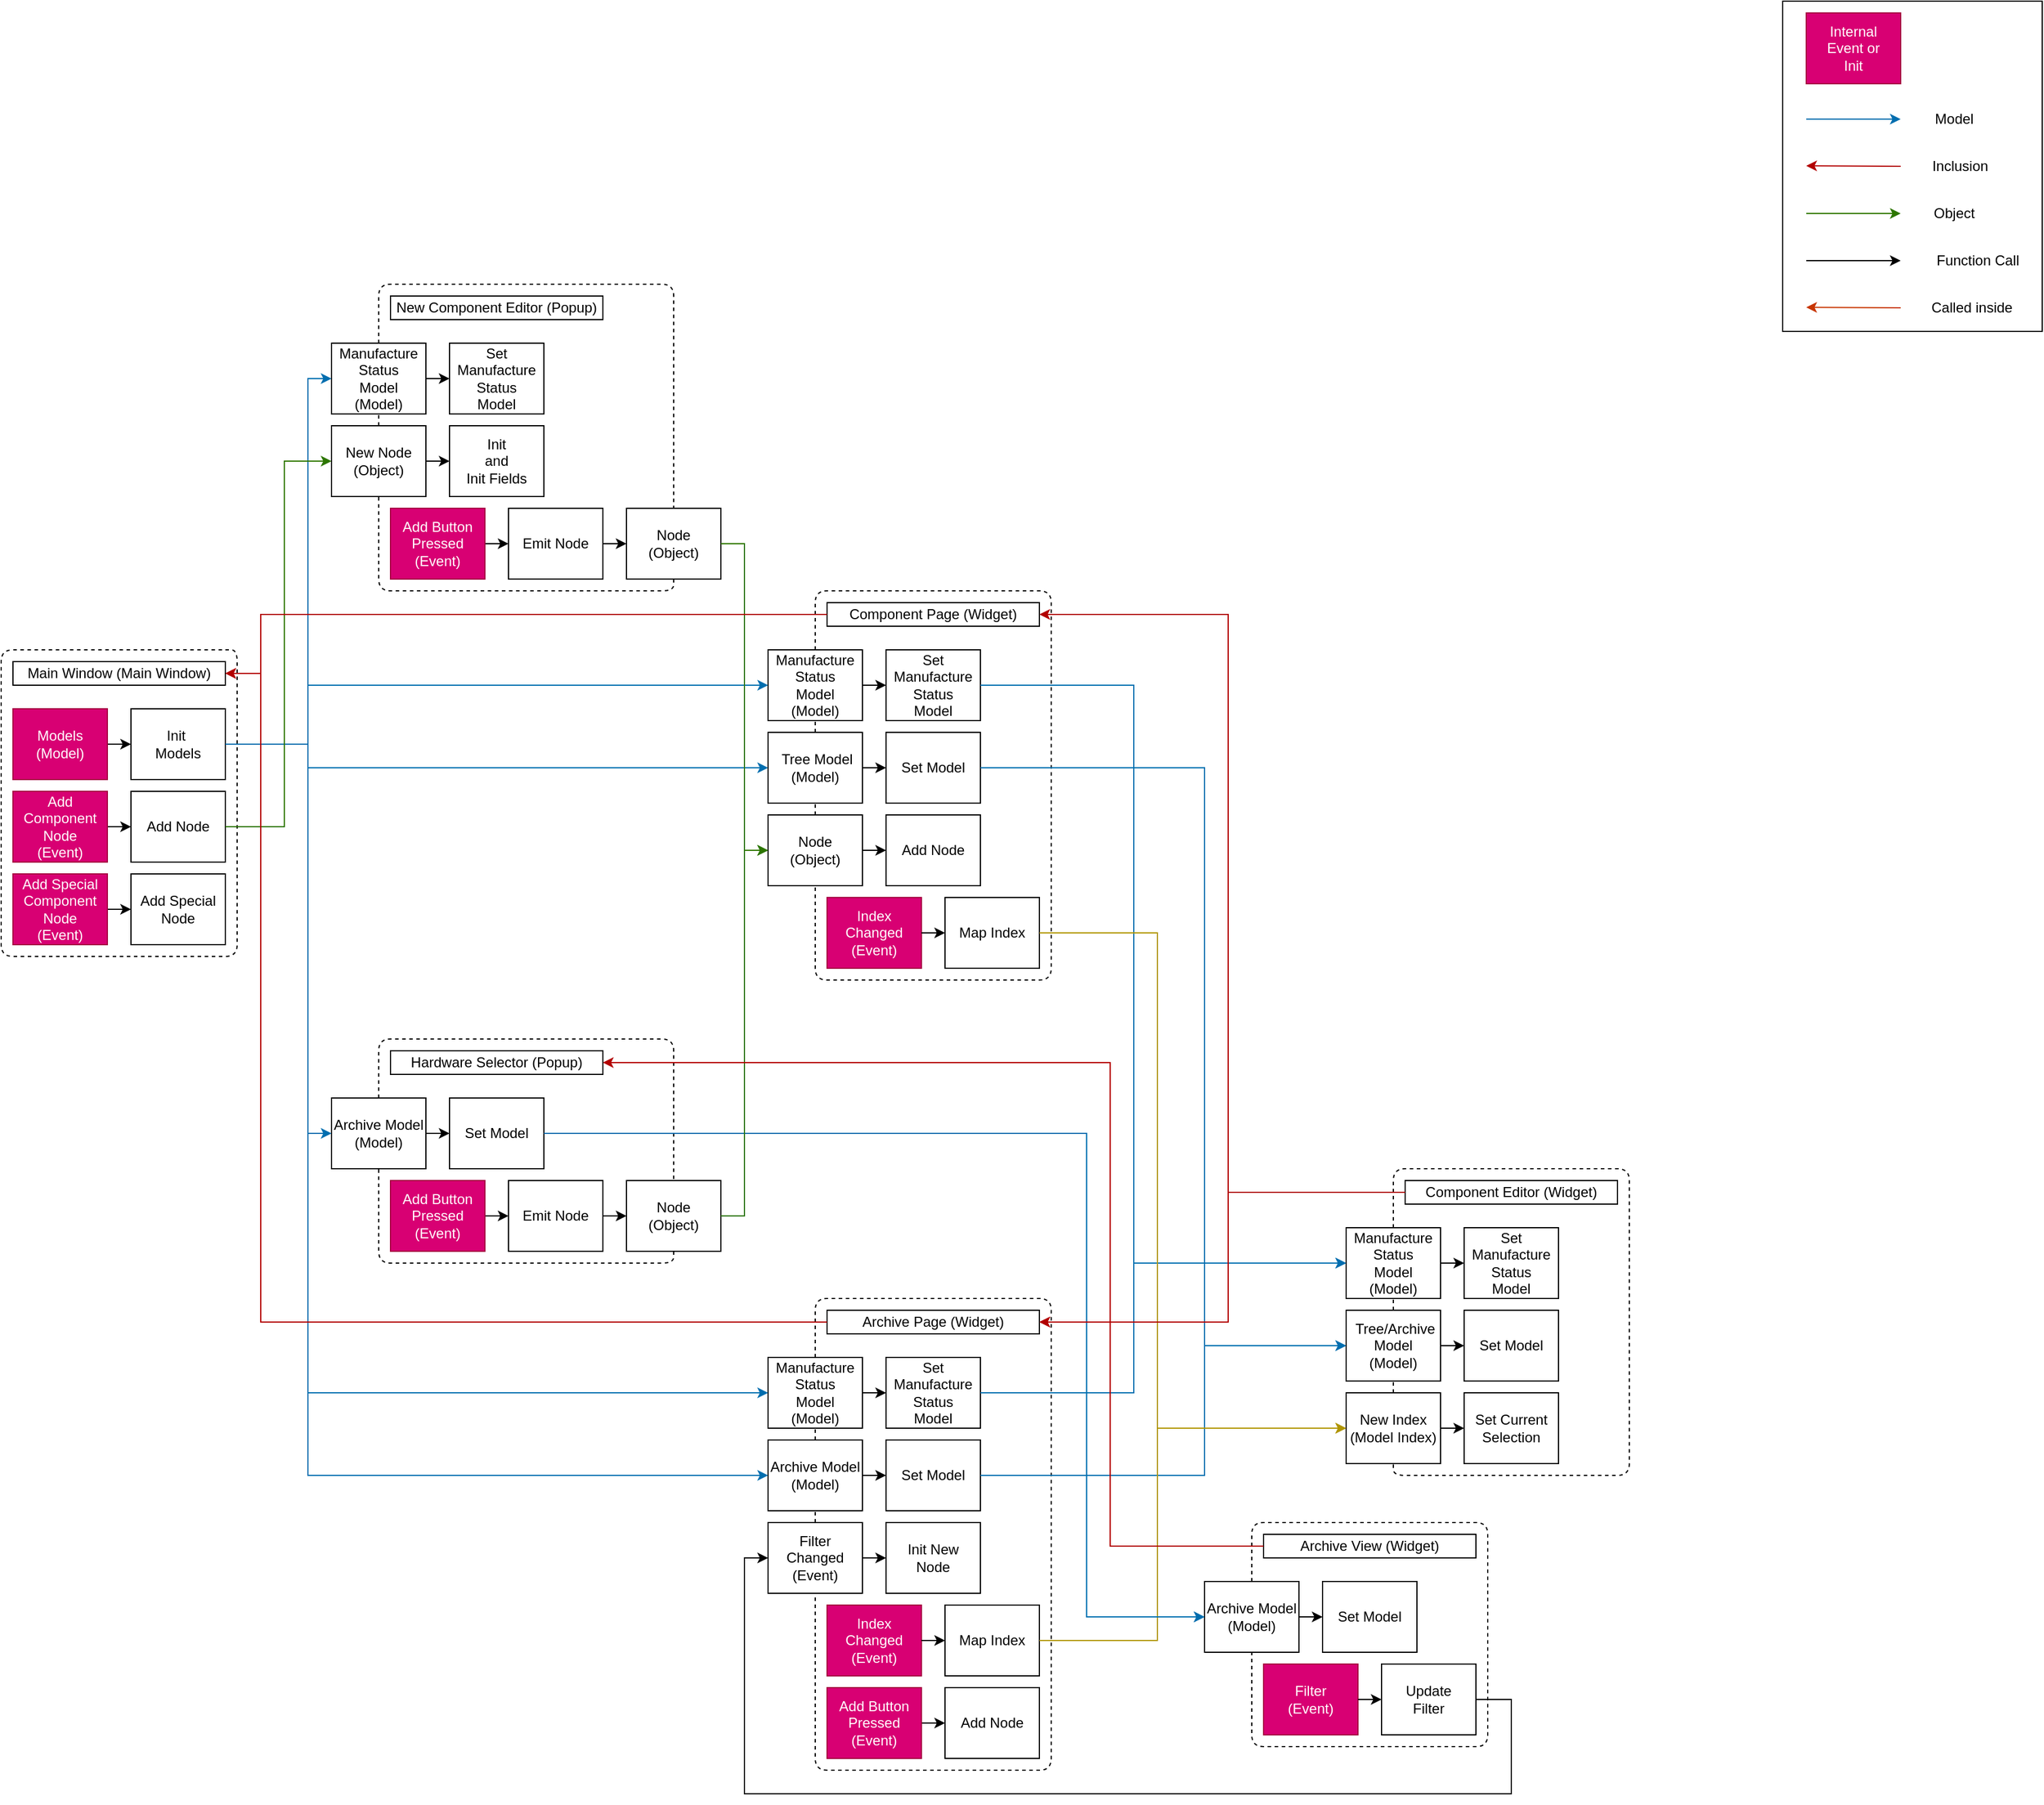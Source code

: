 <mxfile version="13.9.9" type="device"><diagram id="FdZGoRuRCiNTs6sguI62" name="Pagina-1"><mxGraphModel dx="1985" dy="285" grid="1" gridSize="10" guides="1" tooltips="1" connect="1" arrows="1" fold="1" page="0" pageScale="1" pageWidth="827" pageHeight="1169" math="0" shadow="0"><root><mxCell id="0"/><mxCell id="1" parent="0"/><mxCell id="89pA_f5K3NEp5dFXY5C4-269" value="" style="group" parent="1" vertex="1" connectable="0"><mxGeometry x="960" y="430" width="220" height="280" as="geometry"/></mxCell><mxCell id="89pA_f5K3NEp5dFXY5C4-134" value="" style="rounded=0;whiteSpace=wrap;html=1;" parent="89pA_f5K3NEp5dFXY5C4-269" vertex="1"><mxGeometry width="220" height="280" as="geometry"/></mxCell><mxCell id="qXqIT_fqR2WXJxQWlOOM-162" value="Internal&lt;br&gt;Event or&lt;br&gt;Init" style="rounded=0;whiteSpace=wrap;html=1;fillColor=#d80073;strokeColor=#A50040;fontColor=#ffffff;" parent="89pA_f5K3NEp5dFXY5C4-269" vertex="1"><mxGeometry x="20" y="10" width="80" height="60" as="geometry"/></mxCell><mxCell id="qXqIT_fqR2WXJxQWlOOM-163" value="" style="endArrow=classic;html=1;exitX=1;exitY=0.5;exitDx=0;exitDy=0;fillColor=#1ba1e2;strokeColor=#006EAF;" parent="89pA_f5K3NEp5dFXY5C4-269" edge="1"><mxGeometry y="-10" width="50" height="50" as="geometry"><mxPoint x="20.0" y="100" as="sourcePoint"/><mxPoint x="100" y="100" as="targetPoint"/></mxGeometry></mxCell><mxCell id="qXqIT_fqR2WXJxQWlOOM-164" value="Model" style="text;html=1;align=center;verticalAlign=middle;resizable=0;points=[];autosize=1;" parent="89pA_f5K3NEp5dFXY5C4-269" vertex="1"><mxGeometry x="120" y="90" width="50" height="20" as="geometry"/></mxCell><mxCell id="qXqIT_fqR2WXJxQWlOOM-166" value="" style="endArrow=classic;html=1;entryX=1;entryY=0.5;entryDx=0;entryDy=0;fillColor=#e51400;strokeColor=#B20000;" parent="89pA_f5K3NEp5dFXY5C4-269" edge="1"><mxGeometry y="-10" as="geometry"><mxPoint x="100" y="140" as="sourcePoint"/><mxPoint x="20" y="139.58" as="targetPoint"/></mxGeometry></mxCell><mxCell id="qXqIT_fqR2WXJxQWlOOM-168" value="Inclusion" style="text;html=1;align=center;verticalAlign=middle;resizable=0;points=[];autosize=1;" parent="89pA_f5K3NEp5dFXY5C4-269" vertex="1"><mxGeometry x="120" y="130" width="60" height="20" as="geometry"/></mxCell><mxCell id="qXqIT_fqR2WXJxQWlOOM-169" value="" style="endArrow=classic;html=1;exitX=1;exitY=0.5;exitDx=0;exitDy=0;fillColor=#60a917;strokeColor=#2D7600;" parent="89pA_f5K3NEp5dFXY5C4-269" edge="1"><mxGeometry y="-10" width="50" height="50" as="geometry"><mxPoint x="20" y="180" as="sourcePoint"/><mxPoint x="100" y="180" as="targetPoint"/></mxGeometry></mxCell><mxCell id="qXqIT_fqR2WXJxQWlOOM-170" value="Object" style="text;html=1;align=center;verticalAlign=middle;resizable=0;points=[];autosize=1;" parent="89pA_f5K3NEp5dFXY5C4-269" vertex="1"><mxGeometry x="120" y="170" width="50" height="20" as="geometry"/></mxCell><mxCell id="qXqIT_fqR2WXJxQWlOOM-173" value="" style="endArrow=classic;html=1;exitX=1;exitY=0.5;exitDx=0;exitDy=0;" parent="89pA_f5K3NEp5dFXY5C4-269" edge="1"><mxGeometry y="-50" width="50" height="50" as="geometry"><mxPoint x="20.0" y="220" as="sourcePoint"/><mxPoint x="100" y="220" as="targetPoint"/></mxGeometry></mxCell><mxCell id="qXqIT_fqR2WXJxQWlOOM-174" value="Function Call" style="text;html=1;align=center;verticalAlign=middle;resizable=0;points=[];autosize=1;" parent="89pA_f5K3NEp5dFXY5C4-269" vertex="1"><mxGeometry x="120" y="210" width="90" height="20" as="geometry"/></mxCell><mxCell id="qXqIT_fqR2WXJxQWlOOM-198" value="" style="endArrow=classic;html=1;entryX=1;entryY=0.5;entryDx=0;entryDy=0;fillColor=#fa6800;strokeColor=#C73500;" parent="89pA_f5K3NEp5dFXY5C4-269" edge="1"><mxGeometry y="-50" as="geometry"><mxPoint x="100" y="260" as="sourcePoint"/><mxPoint x="20" y="259.58" as="targetPoint"/></mxGeometry></mxCell><mxCell id="qXqIT_fqR2WXJxQWlOOM-200" value="Called inside" style="text;html=1;align=center;verticalAlign=middle;resizable=0;points=[];autosize=1;" parent="89pA_f5K3NEp5dFXY5C4-269" vertex="1"><mxGeometry x="120" y="250" width="80" height="20" as="geometry"/></mxCell><mxCell id="kWVTkH5X-SR_7bXv-_ow-131" value="" style="group" parent="1" vertex="1" connectable="0"><mxGeometry x="100.01" y="930" width="240" height="330" as="geometry"/></mxCell><mxCell id="kWVTkH5X-SR_7bXv-_ow-32" value="&lt;span&gt;Component Page (Widget)&lt;/span&gt;" style="rounded=0;whiteSpace=wrap;html=1;" parent="kWVTkH5X-SR_7bXv-_ow-131" vertex="1"><mxGeometry x="50" y="10" width="180" height="20" as="geometry"/></mxCell><mxCell id="kWVTkH5X-SR_7bXv-_ow-33" value="" style="endArrow=classic;html=1;exitX=1;exitY=0.5;exitDx=0;exitDy=0;" parent="kWVTkH5X-SR_7bXv-_ow-131" source="kWVTkH5X-SR_7bXv-_ow-40" edge="1"><mxGeometry width="50" height="50" relative="1" as="geometry"><mxPoint x="150" y="140" as="sourcePoint"/><mxPoint x="100" y="80" as="targetPoint"/></mxGeometry></mxCell><mxCell id="kWVTkH5X-SR_7bXv-_ow-34" value="Set&lt;br&gt;Manufacture&lt;br&gt;Status&lt;br&gt;Model" style="rounded=0;whiteSpace=wrap;html=1;" parent="kWVTkH5X-SR_7bXv-_ow-131" vertex="1"><mxGeometry x="100" y="50" width="80" height="60" as="geometry"/></mxCell><mxCell id="kWVTkH5X-SR_7bXv-_ow-35" value="" style="endArrow=classic;html=1;exitX=1;exitY=0.5;exitDx=0;exitDy=0;" parent="kWVTkH5X-SR_7bXv-_ow-131" source="kWVTkH5X-SR_7bXv-_ow-42" edge="1"><mxGeometry width="50" height="50" relative="1" as="geometry"><mxPoint x="150" y="210" as="sourcePoint"/><mxPoint x="100" y="150" as="targetPoint"/></mxGeometry></mxCell><mxCell id="kWVTkH5X-SR_7bXv-_ow-36" value="Set Model" style="rounded=0;whiteSpace=wrap;html=1;" parent="kWVTkH5X-SR_7bXv-_ow-131" vertex="1"><mxGeometry x="100" y="120" width="80" height="60" as="geometry"/></mxCell><mxCell id="kWVTkH5X-SR_7bXv-_ow-38" value="Map Index" style="rounded=0;whiteSpace=wrap;html=1;" parent="kWVTkH5X-SR_7bXv-_ow-131" vertex="1"><mxGeometry x="150" y="260" width="80" height="60" as="geometry"/></mxCell><mxCell id="kWVTkH5X-SR_7bXv-_ow-40" value="Manufacture&lt;br&gt;Status&lt;br&gt;Model&lt;br&gt;(Model)" style="rounded=0;whiteSpace=wrap;html=1;" parent="kWVTkH5X-SR_7bXv-_ow-131" vertex="1"><mxGeometry y="50" width="80" height="60" as="geometry"/></mxCell><mxCell id="kWVTkH5X-SR_7bXv-_ow-41" value="" style="endArrow=none;dashed=1;html=1;" parent="kWVTkH5X-SR_7bXv-_ow-131" source="kWVTkH5X-SR_7bXv-_ow-42" target="kWVTkH5X-SR_7bXv-_ow-40" edge="1"><mxGeometry width="50" height="50" relative="1" as="geometry"><mxPoint x="39.71" y="260" as="sourcePoint"/><mxPoint x="39.71" as="targetPoint"/></mxGeometry></mxCell><mxCell id="kWVTkH5X-SR_7bXv-_ow-42" value="&amp;nbsp;Tree Model&lt;br&gt;(Model)" style="rounded=0;whiteSpace=wrap;html=1;" parent="kWVTkH5X-SR_7bXv-_ow-131" vertex="1"><mxGeometry y="120" width="80" height="60" as="geometry"/></mxCell><mxCell id="kWVTkH5X-SR_7bXv-_ow-44" value="Index Changed&lt;br&gt;(Event)" style="rounded=0;whiteSpace=wrap;html=1;fillColor=#d80073;strokeColor=#A50040;fontColor=#ffffff;" parent="kWVTkH5X-SR_7bXv-_ow-131" vertex="1"><mxGeometry x="50" y="260" width="80" height="60" as="geometry"/></mxCell><mxCell id="kWVTkH5X-SR_7bXv-_ow-37" value="" style="endArrow=classic;html=1;exitX=1;exitY=0.5;exitDx=0;exitDy=0;entryX=0;entryY=0.5;entryDx=0;entryDy=0;" parent="kWVTkH5X-SR_7bXv-_ow-131" source="kWVTkH5X-SR_7bXv-_ow-44" target="kWVTkH5X-SR_7bXv-_ow-38" edge="1"><mxGeometry width="50" height="50" relative="1" as="geometry"><mxPoint x="200" y="350" as="sourcePoint"/><mxPoint x="150" y="290" as="targetPoint"/></mxGeometry></mxCell><mxCell id="kWVTkH5X-SR_7bXv-_ow-63" value="Add Node" style="rounded=0;whiteSpace=wrap;html=1;" parent="kWVTkH5X-SR_7bXv-_ow-131" vertex="1"><mxGeometry x="100" y="190" width="80" height="60" as="geometry"/></mxCell><mxCell id="kWVTkH5X-SR_7bXv-_ow-64" value="Node&lt;br&gt;(Object)" style="rounded=0;whiteSpace=wrap;html=1;" parent="kWVTkH5X-SR_7bXv-_ow-131" vertex="1"><mxGeometry y="190" width="80" height="60" as="geometry"/></mxCell><mxCell id="kWVTkH5X-SR_7bXv-_ow-39" value="" style="endArrow=none;dashed=1;html=1;exitX=0.5;exitY=0;exitDx=0;exitDy=0;entryX=0.5;entryY=1;entryDx=0;entryDy=0;" parent="kWVTkH5X-SR_7bXv-_ow-131" source="kWVTkH5X-SR_7bXv-_ow-40" target="kWVTkH5X-SR_7bXv-_ow-64" edge="1"><mxGeometry width="50" height="50" relative="1" as="geometry"><mxPoint x="39.71" y="260" as="sourcePoint"/><mxPoint x="-60" y="270" as="targetPoint"/><Array as="points"><mxPoint x="40"/><mxPoint x="240"/><mxPoint x="240" y="330"/><mxPoint x="40" y="330"/></Array></mxGeometry></mxCell><mxCell id="kWVTkH5X-SR_7bXv-_ow-62" value="" style="endArrow=classic;html=1;exitX=1;exitY=0.5;exitDx=0;exitDy=0;entryX=0;entryY=0.5;entryDx=0;entryDy=0;" parent="kWVTkH5X-SR_7bXv-_ow-131" source="kWVTkH5X-SR_7bXv-_ow-64" target="kWVTkH5X-SR_7bXv-_ow-63" edge="1"><mxGeometry width="50" height="50" relative="1" as="geometry"><mxPoint x="140.01" y="300" as="sourcePoint"/><mxPoint x="90.01" y="240" as="targetPoint"/></mxGeometry></mxCell><mxCell id="kWVTkH5X-SR_7bXv-_ow-140" value="" style="endArrow=none;dashed=1;html=1;entryX=0.5;entryY=1;entryDx=0;entryDy=0;exitX=0.5;exitY=0;exitDx=0;exitDy=0;" parent="kWVTkH5X-SR_7bXv-_ow-131" source="kWVTkH5X-SR_7bXv-_ow-64" target="kWVTkH5X-SR_7bXv-_ow-42" edge="1"><mxGeometry width="50" height="50" relative="1" as="geometry"><mxPoint x="-170" y="420" as="sourcePoint"/><mxPoint x="-110" y="410" as="targetPoint"/></mxGeometry></mxCell><mxCell id="kWVTkH5X-SR_7bXv-_ow-132" value="" style="group" parent="1" vertex="1" connectable="0"><mxGeometry x="100" y="1530" width="240.01" height="400" as="geometry"/></mxCell><mxCell id="kWVTkH5X-SR_7bXv-_ow-95" value="&lt;span&gt;Archive Page (Widget)&lt;/span&gt;" style="rounded=0;whiteSpace=wrap;html=1;" parent="kWVTkH5X-SR_7bXv-_ow-132" vertex="1"><mxGeometry x="50" y="10" width="180" height="20" as="geometry"/></mxCell><mxCell id="kWVTkH5X-SR_7bXv-_ow-96" value="" style="endArrow=classic;html=1;exitX=1;exitY=0.5;exitDx=0;exitDy=0;" parent="kWVTkH5X-SR_7bXv-_ow-132" source="kWVTkH5X-SR_7bXv-_ow-103" edge="1"><mxGeometry width="50" height="50" relative="1" as="geometry"><mxPoint x="150" y="140" as="sourcePoint"/><mxPoint x="100.0" y="80" as="targetPoint"/></mxGeometry></mxCell><mxCell id="kWVTkH5X-SR_7bXv-_ow-97" value="Set&lt;br&gt;Manufacture&lt;br&gt;Status&lt;br&gt;Model" style="rounded=0;whiteSpace=wrap;html=1;" parent="kWVTkH5X-SR_7bXv-_ow-132" vertex="1"><mxGeometry x="100" y="50" width="80" height="60" as="geometry"/></mxCell><mxCell id="kWVTkH5X-SR_7bXv-_ow-98" value="" style="endArrow=classic;html=1;exitX=1;exitY=0.5;exitDx=0;exitDy=0;" parent="kWVTkH5X-SR_7bXv-_ow-132" source="kWVTkH5X-SR_7bXv-_ow-105" edge="1"><mxGeometry width="50" height="50" relative="1" as="geometry"><mxPoint x="150" y="210" as="sourcePoint"/><mxPoint x="100.0" y="150" as="targetPoint"/></mxGeometry></mxCell><mxCell id="kWVTkH5X-SR_7bXv-_ow-99" value="Set Model" style="rounded=0;whiteSpace=wrap;html=1;" parent="kWVTkH5X-SR_7bXv-_ow-132" vertex="1"><mxGeometry x="100" y="120" width="80" height="60" as="geometry"/></mxCell><mxCell id="kWVTkH5X-SR_7bXv-_ow-101" value="Map Index" style="rounded=0;whiteSpace=wrap;html=1;" parent="kWVTkH5X-SR_7bXv-_ow-132" vertex="1"><mxGeometry x="150" y="260" width="80" height="60" as="geometry"/></mxCell><mxCell id="kWVTkH5X-SR_7bXv-_ow-103" value="Manufacture&lt;br&gt;Status&lt;br&gt;Model&lt;br&gt;(Model)" style="rounded=0;whiteSpace=wrap;html=1;" parent="kWVTkH5X-SR_7bXv-_ow-132" vertex="1"><mxGeometry y="50" width="80" height="60" as="geometry"/></mxCell><mxCell id="kWVTkH5X-SR_7bXv-_ow-104" value="" style="endArrow=none;dashed=1;html=1;" parent="kWVTkH5X-SR_7bXv-_ow-132" source="kWVTkH5X-SR_7bXv-_ow-105" target="kWVTkH5X-SR_7bXv-_ow-103" edge="1"><mxGeometry width="50" height="50" relative="1" as="geometry"><mxPoint x="39.71" y="260" as="sourcePoint"/><mxPoint x="39.71" as="targetPoint"/></mxGeometry></mxCell><mxCell id="kWVTkH5X-SR_7bXv-_ow-105" value="Archive Model&lt;br&gt;(Model)" style="rounded=0;whiteSpace=wrap;html=1;" parent="kWVTkH5X-SR_7bXv-_ow-132" vertex="1"><mxGeometry y="120" width="80" height="60" as="geometry"/></mxCell><mxCell id="kWVTkH5X-SR_7bXv-_ow-107" value="Index Changed&lt;br&gt;(Event)" style="rounded=0;whiteSpace=wrap;html=1;fillColor=#d80073;strokeColor=#A50040;fontColor=#ffffff;" parent="kWVTkH5X-SR_7bXv-_ow-132" vertex="1"><mxGeometry x="50" y="260" width="80" height="60" as="geometry"/></mxCell><mxCell id="kWVTkH5X-SR_7bXv-_ow-100" value="" style="endArrow=classic;html=1;exitX=1;exitY=0.5;exitDx=0;exitDy=0;entryX=0;entryY=0.5;entryDx=0;entryDy=0;" parent="kWVTkH5X-SR_7bXv-_ow-132" source="kWVTkH5X-SR_7bXv-_ow-107" target="kWVTkH5X-SR_7bXv-_ow-101" edge="1"><mxGeometry width="50" height="50" relative="1" as="geometry"><mxPoint x="200" y="350" as="sourcePoint"/><mxPoint x="150" y="290" as="targetPoint"/></mxGeometry></mxCell><mxCell id="kWVTkH5X-SR_7bXv-_ow-117" value="" style="endArrow=classic;html=1;exitX=1;exitY=0.5;exitDx=0;exitDy=0;" parent="kWVTkH5X-SR_7bXv-_ow-132" source="kWVTkH5X-SR_7bXv-_ow-122" edge="1"><mxGeometry width="50" height="50" relative="1" as="geometry"><mxPoint x="150" y="280" as="sourcePoint"/><mxPoint x="100.0" y="220" as="targetPoint"/></mxGeometry></mxCell><mxCell id="kWVTkH5X-SR_7bXv-_ow-118" value="Init New&lt;br&gt;Node" style="rounded=0;whiteSpace=wrap;html=1;" parent="kWVTkH5X-SR_7bXv-_ow-132" vertex="1"><mxGeometry x="100" y="190" width="80" height="60" as="geometry"/></mxCell><mxCell id="kWVTkH5X-SR_7bXv-_ow-119" value="" style="endArrow=classic;html=1;exitX=1;exitY=0.5;exitDx=0;exitDy=0;" parent="kWVTkH5X-SR_7bXv-_ow-132" source="kWVTkH5X-SR_7bXv-_ow-124" edge="1"><mxGeometry width="50" height="50" relative="1" as="geometry"><mxPoint x="200" y="420" as="sourcePoint"/><mxPoint x="150.0" y="360" as="targetPoint"/></mxGeometry></mxCell><mxCell id="kWVTkH5X-SR_7bXv-_ow-120" value="Add Node" style="rounded=0;whiteSpace=wrap;html=1;" parent="kWVTkH5X-SR_7bXv-_ow-132" vertex="1"><mxGeometry x="150" y="330" width="80" height="60" as="geometry"/></mxCell><mxCell id="kWVTkH5X-SR_7bXv-_ow-122" value="Filter Changed&lt;br&gt;(Event)" style="rounded=0;whiteSpace=wrap;html=1;" parent="kWVTkH5X-SR_7bXv-_ow-132" vertex="1"><mxGeometry y="190" width="80" height="60" as="geometry"/></mxCell><mxCell id="kWVTkH5X-SR_7bXv-_ow-102" value="" style="endArrow=none;dashed=1;html=1;exitX=0.5;exitY=0;exitDx=0;exitDy=0;entryX=0.5;entryY=1;entryDx=0;entryDy=0;" parent="kWVTkH5X-SR_7bXv-_ow-132" source="kWVTkH5X-SR_7bXv-_ow-103" target="kWVTkH5X-SR_7bXv-_ow-122" edge="1"><mxGeometry width="50" height="50" relative="1" as="geometry"><mxPoint x="39.71" y="260" as="sourcePoint"/><mxPoint x="20.01" y="410" as="targetPoint"/><Array as="points"><mxPoint x="40"/><mxPoint x="240"/><mxPoint x="240.01" y="400"/><mxPoint x="40.01" y="400"/></Array></mxGeometry></mxCell><mxCell id="kWVTkH5X-SR_7bXv-_ow-124" value="Add Button&lt;br&gt;Pressed&lt;br&gt;(Event)" style="rounded=0;whiteSpace=wrap;html=1;fillColor=#d80073;strokeColor=#A50040;fontColor=#ffffff;" parent="kWVTkH5X-SR_7bXv-_ow-132" vertex="1"><mxGeometry x="50" y="330" width="80" height="60" as="geometry"/></mxCell><mxCell id="kWVTkH5X-SR_7bXv-_ow-142" value="" style="endArrow=none;dashed=1;html=1;entryX=0.5;entryY=1;entryDx=0;entryDy=0;exitX=0.5;exitY=0;exitDx=0;exitDy=0;" parent="kWVTkH5X-SR_7bXv-_ow-132" source="kWVTkH5X-SR_7bXv-_ow-122" target="kWVTkH5X-SR_7bXv-_ow-105" edge="1"><mxGeometry width="50" height="50" relative="1" as="geometry"><mxPoint x="-139.99" y="200" as="sourcePoint"/><mxPoint x="-89.99" y="150" as="targetPoint"/></mxGeometry></mxCell><mxCell id="kWVTkH5X-SR_7bXv-_ow-133" value="" style="group" parent="1" vertex="1" connectable="0"><mxGeometry x="-270" y="670" width="330.01" height="260" as="geometry"/></mxCell><mxCell id="kWVTkH5X-SR_7bXv-_ow-1" value="&lt;span&gt;New Component&amp;nbsp;Editor (Popup)&lt;/span&gt;" style="rounded=0;whiteSpace=wrap;html=1;" parent="kWVTkH5X-SR_7bXv-_ow-133" vertex="1"><mxGeometry x="50" y="10" width="180" height="20" as="geometry"/></mxCell><mxCell id="kWVTkH5X-SR_7bXv-_ow-2" value="" style="endArrow=classic;html=1;exitX=1;exitY=0.5;exitDx=0;exitDy=0;" parent="kWVTkH5X-SR_7bXv-_ow-133" source="kWVTkH5X-SR_7bXv-_ow-11" edge="1"><mxGeometry width="50" height="50" relative="1" as="geometry"><mxPoint x="150" y="140" as="sourcePoint"/><mxPoint x="100.0" y="80" as="targetPoint"/></mxGeometry></mxCell><mxCell id="kWVTkH5X-SR_7bXv-_ow-3" value="Set&lt;br&gt;Manufacture&lt;br&gt;Status&lt;br&gt;Model" style="rounded=0;whiteSpace=wrap;html=1;" parent="kWVTkH5X-SR_7bXv-_ow-133" vertex="1"><mxGeometry x="100" y="50" width="80" height="60" as="geometry"/></mxCell><mxCell id="kWVTkH5X-SR_7bXv-_ow-4" value="" style="endArrow=classic;html=1;exitX=1;exitY=0.5;exitDx=0;exitDy=0;" parent="kWVTkH5X-SR_7bXv-_ow-133" source="kWVTkH5X-SR_7bXv-_ow-13" edge="1"><mxGeometry width="50" height="50" relative="1" as="geometry"><mxPoint x="200" y="280" as="sourcePoint"/><mxPoint x="150.0" y="220" as="targetPoint"/></mxGeometry></mxCell><mxCell id="kWVTkH5X-SR_7bXv-_ow-5" value="Emit Node" style="rounded=0;whiteSpace=wrap;html=1;" parent="kWVTkH5X-SR_7bXv-_ow-133" vertex="1"><mxGeometry x="150" y="190" width="80" height="60" as="geometry"/></mxCell><mxCell id="kWVTkH5X-SR_7bXv-_ow-6" value="" style="endArrow=classic;html=1;exitX=1;exitY=0.5;exitDx=0;exitDy=0;" parent="kWVTkH5X-SR_7bXv-_ow-133" edge="1"><mxGeometry width="50" height="50" relative="1" as="geometry"><mxPoint x="230.0" y="220" as="sourcePoint"/><mxPoint x="250.0" y="220" as="targetPoint"/></mxGeometry></mxCell><mxCell id="kWVTkH5X-SR_7bXv-_ow-7" value="" style="endArrow=classic;html=1;exitX=1;exitY=0.5;exitDx=0;exitDy=0;" parent="kWVTkH5X-SR_7bXv-_ow-133" source="kWVTkH5X-SR_7bXv-_ow-15" edge="1"><mxGeometry width="50" height="50" relative="1" as="geometry"><mxPoint x="150" y="210" as="sourcePoint"/><mxPoint x="100.0" y="150" as="targetPoint"/></mxGeometry></mxCell><mxCell id="kWVTkH5X-SR_7bXv-_ow-8" value="Init&lt;br&gt;and&lt;br&gt;Init Fields" style="rounded=0;whiteSpace=wrap;html=1;" parent="kWVTkH5X-SR_7bXv-_ow-133" vertex="1"><mxGeometry x="100" y="120" width="80" height="60" as="geometry"/></mxCell><mxCell id="kWVTkH5X-SR_7bXv-_ow-10" value="Node&lt;br&gt;(Object)" style="rounded=0;whiteSpace=wrap;html=1;" parent="kWVTkH5X-SR_7bXv-_ow-133" vertex="1"><mxGeometry x="250.01" y="190" width="80" height="60" as="geometry"/></mxCell><mxCell id="kWVTkH5X-SR_7bXv-_ow-11" value="Manufacture&lt;br&gt;Status&lt;br&gt;Model&lt;br&gt;(Model)" style="rounded=0;whiteSpace=wrap;html=1;" parent="kWVTkH5X-SR_7bXv-_ow-133" vertex="1"><mxGeometry y="50" width="80" height="60" as="geometry"/></mxCell><mxCell id="kWVTkH5X-SR_7bXv-_ow-9" value="" style="endArrow=none;dashed=1;html=1;entryX=0.5;entryY=0;entryDx=0;entryDy=0;" parent="kWVTkH5X-SR_7bXv-_ow-133" source="kWVTkH5X-SR_7bXv-_ow-11" target="kWVTkH5X-SR_7bXv-_ow-10" edge="1"><mxGeometry width="50" height="50" relative="1" as="geometry"><mxPoint x="39.71" y="260" as="sourcePoint"/><mxPoint x="240.01" y="130" as="targetPoint"/><Array as="points"><mxPoint x="40"/><mxPoint x="290.01"/></Array></mxGeometry></mxCell><mxCell id="kWVTkH5X-SR_7bXv-_ow-13" value="Add Button&lt;br&gt;Pressed&lt;br&gt;(Event)" style="rounded=0;whiteSpace=wrap;html=1;fillColor=#d80073;strokeColor=#A50040;fontColor=#ffffff;" parent="kWVTkH5X-SR_7bXv-_ow-133" vertex="1"><mxGeometry x="50" y="190" width="80" height="60" as="geometry"/></mxCell><mxCell id="kWVTkH5X-SR_7bXv-_ow-15" value="New Node&lt;br&gt;(Object)" style="rounded=0;whiteSpace=wrap;html=1;" parent="kWVTkH5X-SR_7bXv-_ow-133" vertex="1"><mxGeometry y="120" width="80" height="60" as="geometry"/></mxCell><mxCell id="kWVTkH5X-SR_7bXv-_ow-129" value="" style="endArrow=none;dashed=1;html=1;entryX=0.5;entryY=1;entryDx=0;entryDy=0;exitX=0.5;exitY=1;exitDx=0;exitDy=0;" parent="kWVTkH5X-SR_7bXv-_ow-133" source="kWVTkH5X-SR_7bXv-_ow-10" target="kWVTkH5X-SR_7bXv-_ow-15" edge="1"><mxGeometry width="50" height="50" relative="1" as="geometry"><mxPoint x="80.01" y="360" as="sourcePoint"/><mxPoint x="130.01" y="310" as="targetPoint"/><Array as="points"><mxPoint x="290.01" y="260"/><mxPoint x="40.01" y="260"/></Array></mxGeometry></mxCell><mxCell id="kWVTkH5X-SR_7bXv-_ow-160" value="" style="endArrow=none;dashed=1;html=1;entryX=0.5;entryY=1;entryDx=0;entryDy=0;exitX=0.5;exitY=0;exitDx=0;exitDy=0;" parent="kWVTkH5X-SR_7bXv-_ow-133" source="kWVTkH5X-SR_7bXv-_ow-15" target="kWVTkH5X-SR_7bXv-_ow-11" edge="1"><mxGeometry width="50" height="50" relative="1" as="geometry"><mxPoint x="-110" y="140" as="sourcePoint"/><mxPoint x="-60" y="90" as="targetPoint"/></mxGeometry></mxCell><mxCell id="kWVTkH5X-SR_7bXv-_ow-135" value="" style="group" parent="1" vertex="1" connectable="0"><mxGeometry x="470" y="1720" width="240" height="190" as="geometry"/></mxCell><mxCell id="kWVTkH5X-SR_7bXv-_ow-80" value="&lt;span&gt;Archive View (Widget)&lt;/span&gt;" style="rounded=0;whiteSpace=wrap;html=1;" parent="kWVTkH5X-SR_7bXv-_ow-135" vertex="1"><mxGeometry x="50" y="10" width="180" height="20" as="geometry"/></mxCell><mxCell id="kWVTkH5X-SR_7bXv-_ow-81" value="" style="endArrow=classic;html=1;exitX=1;exitY=0.5;exitDx=0;exitDy=0;" parent="kWVTkH5X-SR_7bXv-_ow-135" source="kWVTkH5X-SR_7bXv-_ow-86" edge="1"><mxGeometry width="50" height="50" relative="1" as="geometry"><mxPoint x="150" y="140" as="sourcePoint"/><mxPoint x="100" y="80" as="targetPoint"/></mxGeometry></mxCell><mxCell id="kWVTkH5X-SR_7bXv-_ow-82" value="Set Model" style="rounded=0;whiteSpace=wrap;html=1;" parent="kWVTkH5X-SR_7bXv-_ow-135" vertex="1"><mxGeometry x="100" y="50" width="80" height="60" as="geometry"/></mxCell><mxCell id="kWVTkH5X-SR_7bXv-_ow-84" value="Update&lt;br&gt;Filter" style="rounded=0;whiteSpace=wrap;html=1;" parent="kWVTkH5X-SR_7bXv-_ow-135" vertex="1"><mxGeometry x="150" y="120" width="80" height="60" as="geometry"/></mxCell><mxCell id="kWVTkH5X-SR_7bXv-_ow-85" value="" style="endArrow=none;dashed=1;html=1;exitX=0.5;exitY=0;exitDx=0;exitDy=0;entryX=0.5;entryY=1;entryDx=0;entryDy=0;" parent="kWVTkH5X-SR_7bXv-_ow-135" source="kWVTkH5X-SR_7bXv-_ow-86" target="kWVTkH5X-SR_7bXv-_ow-86" edge="1"><mxGeometry width="50" height="50" relative="1" as="geometry"><mxPoint x="39.71" y="260" as="sourcePoint"/><mxPoint x="20" y="280" as="targetPoint"/><Array as="points"><mxPoint x="40"/><mxPoint x="240"/><mxPoint x="240" y="190"/><mxPoint x="40" y="190"/></Array></mxGeometry></mxCell><mxCell id="kWVTkH5X-SR_7bXv-_ow-86" value="Archive Model&lt;br&gt;(Model)" style="rounded=0;whiteSpace=wrap;html=1;" parent="kWVTkH5X-SR_7bXv-_ow-135" vertex="1"><mxGeometry y="50" width="80" height="60" as="geometry"/></mxCell><mxCell id="kWVTkH5X-SR_7bXv-_ow-88" value="Filter&lt;br&gt;(Event)" style="rounded=0;whiteSpace=wrap;html=1;fillColor=#d80073;strokeColor=#A50040;fontColor=#ffffff;" parent="kWVTkH5X-SR_7bXv-_ow-135" vertex="1"><mxGeometry x="50" y="120" width="80" height="60" as="geometry"/></mxCell><mxCell id="kWVTkH5X-SR_7bXv-_ow-83" value="" style="endArrow=classic;html=1;exitX=1;exitY=0.5;exitDx=0;exitDy=0;entryX=0;entryY=0.5;entryDx=0;entryDy=0;" parent="kWVTkH5X-SR_7bXv-_ow-135" source="kWVTkH5X-SR_7bXv-_ow-88" target="kWVTkH5X-SR_7bXv-_ow-84" edge="1"><mxGeometry width="50" height="50" relative="1" as="geometry"><mxPoint x="200" y="210" as="sourcePoint"/><mxPoint x="150.0" y="150" as="targetPoint"/></mxGeometry></mxCell><mxCell id="kWVTkH5X-SR_7bXv-_ow-136" value="" style="group" parent="1" vertex="1" connectable="0"><mxGeometry x="590" y="1420" width="240.01" height="260" as="geometry"/></mxCell><mxCell id="kWVTkH5X-SR_7bXv-_ow-17" value="&lt;span&gt;Component&amp;nbsp;Editor (Widget)&lt;/span&gt;" style="rounded=0;whiteSpace=wrap;html=1;" parent="kWVTkH5X-SR_7bXv-_ow-136" vertex="1"><mxGeometry x="50" y="10" width="180" height="20" as="geometry"/></mxCell><mxCell id="kWVTkH5X-SR_7bXv-_ow-18" value="" style="endArrow=classic;html=1;exitX=1;exitY=0.5;exitDx=0;exitDy=0;" parent="kWVTkH5X-SR_7bXv-_ow-136" source="kWVTkH5X-SR_7bXv-_ow-25" edge="1"><mxGeometry width="50" height="50" relative="1" as="geometry"><mxPoint x="150" y="140" as="sourcePoint"/><mxPoint x="100" y="80" as="targetPoint"/></mxGeometry></mxCell><mxCell id="kWVTkH5X-SR_7bXv-_ow-19" value="Set&lt;br&gt;Manufacture&lt;br&gt;Status&lt;br&gt;Model" style="rounded=0;whiteSpace=wrap;html=1;" parent="kWVTkH5X-SR_7bXv-_ow-136" vertex="1"><mxGeometry x="100" y="50" width="80" height="60" as="geometry"/></mxCell><mxCell id="kWVTkH5X-SR_7bXv-_ow-20" value="" style="endArrow=classic;html=1;exitX=1;exitY=0.5;exitDx=0;exitDy=0;" parent="kWVTkH5X-SR_7bXv-_ow-136" source="kWVTkH5X-SR_7bXv-_ow-27" edge="1"><mxGeometry width="50" height="50" relative="1" as="geometry"><mxPoint x="150" y="210" as="sourcePoint"/><mxPoint x="100" y="150" as="targetPoint"/></mxGeometry></mxCell><mxCell id="kWVTkH5X-SR_7bXv-_ow-21" value="Set Model" style="rounded=0;whiteSpace=wrap;html=1;" parent="kWVTkH5X-SR_7bXv-_ow-136" vertex="1"><mxGeometry x="100" y="120" width="80" height="60" as="geometry"/></mxCell><mxCell id="kWVTkH5X-SR_7bXv-_ow-22" value="" style="endArrow=classic;html=1;exitX=1;exitY=0.5;exitDx=0;exitDy=0;" parent="kWVTkH5X-SR_7bXv-_ow-136" source="kWVTkH5X-SR_7bXv-_ow-29" edge="1"><mxGeometry width="50" height="50" relative="1" as="geometry"><mxPoint x="150" y="280" as="sourcePoint"/><mxPoint x="100" y="220" as="targetPoint"/></mxGeometry></mxCell><mxCell id="kWVTkH5X-SR_7bXv-_ow-23" value="Set Current&lt;br&gt;Selection" style="rounded=0;whiteSpace=wrap;html=1;" parent="kWVTkH5X-SR_7bXv-_ow-136" vertex="1"><mxGeometry x="100" y="190" width="80" height="60" as="geometry"/></mxCell><mxCell id="kWVTkH5X-SR_7bXv-_ow-25" value="Manufacture&lt;br&gt;Status&lt;br&gt;Model&lt;br&gt;(Model)" style="rounded=0;whiteSpace=wrap;html=1;" parent="kWVTkH5X-SR_7bXv-_ow-136" vertex="1"><mxGeometry y="50" width="80" height="60" as="geometry"/></mxCell><mxCell id="kWVTkH5X-SR_7bXv-_ow-26" value="" style="endArrow=none;dashed=1;html=1;" parent="kWVTkH5X-SR_7bXv-_ow-136" source="kWVTkH5X-SR_7bXv-_ow-27" target="kWVTkH5X-SR_7bXv-_ow-25" edge="1"><mxGeometry width="50" height="50" relative="1" as="geometry"><mxPoint x="39.71" y="260" as="sourcePoint"/><mxPoint x="39.71" as="targetPoint"/></mxGeometry></mxCell><mxCell id="kWVTkH5X-SR_7bXv-_ow-27" value="&amp;nbsp;Tree/Archive&lt;br&gt;Model&lt;br&gt;(Model)" style="rounded=0;whiteSpace=wrap;html=1;" parent="kWVTkH5X-SR_7bXv-_ow-136" vertex="1"><mxGeometry y="120" width="80" height="60" as="geometry"/></mxCell><mxCell id="kWVTkH5X-SR_7bXv-_ow-28" value="" style="endArrow=none;dashed=1;html=1;" parent="kWVTkH5X-SR_7bXv-_ow-136" source="kWVTkH5X-SR_7bXv-_ow-29" target="kWVTkH5X-SR_7bXv-_ow-27" edge="1"><mxGeometry width="50" height="50" relative="1" as="geometry"><mxPoint x="39.71" y="260" as="sourcePoint"/><mxPoint x="39.952" y="110" as="targetPoint"/></mxGeometry></mxCell><mxCell id="kWVTkH5X-SR_7bXv-_ow-29" value="New Index&lt;br&gt;(Model Index)" style="rounded=0;whiteSpace=wrap;html=1;" parent="kWVTkH5X-SR_7bXv-_ow-136" vertex="1"><mxGeometry y="190" width="80" height="60" as="geometry"/></mxCell><mxCell id="kWVTkH5X-SR_7bXv-_ow-24" value="" style="endArrow=none;dashed=1;html=1;entryX=0.5;entryY=1;entryDx=0;entryDy=0;exitX=0.5;exitY=0;exitDx=0;exitDy=0;" parent="kWVTkH5X-SR_7bXv-_ow-136" source="kWVTkH5X-SR_7bXv-_ow-25" target="kWVTkH5X-SR_7bXv-_ow-29" edge="1"><mxGeometry width="50" height="50" relative="1" as="geometry"><mxPoint x="39.71" y="260" as="sourcePoint"/><mxPoint x="40.01" y="270" as="targetPoint"/><Array as="points"><mxPoint x="40"/><mxPoint x="240"/><mxPoint x="240.01" y="260"/><mxPoint x="40.01" y="260"/></Array></mxGeometry></mxCell><mxCell id="kWVTkH5X-SR_7bXv-_ow-138" value="" style="group" parent="1" vertex="1" connectable="0"><mxGeometry x="-270" y="1310" width="330.01" height="190" as="geometry"/></mxCell><mxCell id="kWVTkH5X-SR_7bXv-_ow-66" value="&lt;span&gt;Hardware Selector (Popup)&lt;/span&gt;" style="rounded=0;whiteSpace=wrap;html=1;container=0;" parent="kWVTkH5X-SR_7bXv-_ow-138" vertex="1"><mxGeometry x="50" y="10" width="180" height="20" as="geometry"/></mxCell><mxCell id="kWVTkH5X-SR_7bXv-_ow-67" value="" style="endArrow=classic;html=1;exitX=1;exitY=0.5;exitDx=0;exitDy=0;" parent="kWVTkH5X-SR_7bXv-_ow-138" source="kWVTkH5X-SR_7bXv-_ow-74" edge="1"><mxGeometry y="-70" width="50" height="50" as="geometry"><mxPoint x="150" y="140" as="sourcePoint"/><mxPoint x="100.0" y="80" as="targetPoint"/></mxGeometry></mxCell><mxCell id="kWVTkH5X-SR_7bXv-_ow-68" value="Set Model" style="rounded=0;whiteSpace=wrap;html=1;container=0;" parent="kWVTkH5X-SR_7bXv-_ow-138" vertex="1"><mxGeometry x="100" y="50" width="80" height="60" as="geometry"/></mxCell><mxCell id="kWVTkH5X-SR_7bXv-_ow-69" value="" style="endArrow=classic;html=1;exitX=1;exitY=0.5;exitDx=0;exitDy=0;" parent="kWVTkH5X-SR_7bXv-_ow-138" source="kWVTkH5X-SR_7bXv-_ow-76" edge="1"><mxGeometry y="70" width="50" height="50" as="geometry"><mxPoint x="200" y="210" as="sourcePoint"/><mxPoint x="150.0" y="150" as="targetPoint"/></mxGeometry></mxCell><mxCell id="kWVTkH5X-SR_7bXv-_ow-70" value="Emit Node" style="rounded=0;whiteSpace=wrap;html=1;container=0;" parent="kWVTkH5X-SR_7bXv-_ow-138" vertex="1"><mxGeometry x="150" y="120" width="80" height="60" as="geometry"/></mxCell><mxCell id="kWVTkH5X-SR_7bXv-_ow-71" value="" style="endArrow=classic;html=1;exitX=1;exitY=0.5;exitDx=0;exitDy=0;entryX=0;entryY=0.5;entryDx=0;entryDy=0;" parent="kWVTkH5X-SR_7bXv-_ow-138" source="kWVTkH5X-SR_7bXv-_ow-70" target="kWVTkH5X-SR_7bXv-_ow-73" edge="1"><mxGeometry y="70" width="50" height="50" as="geometry"><mxPoint x="230.0" y="150" as="sourcePoint"/><mxPoint x="250.0" y="150" as="targetPoint"/></mxGeometry></mxCell><mxCell id="kWVTkH5X-SR_7bXv-_ow-73" value="Node&lt;br&gt;(Object)" style="rounded=0;whiteSpace=wrap;html=1;container=0;" parent="kWVTkH5X-SR_7bXv-_ow-138" vertex="1"><mxGeometry x="250.01" y="120" width="80" height="60" as="geometry"/></mxCell><mxCell id="kWVTkH5X-SR_7bXv-_ow-74" value="Archive Model&lt;br&gt;(Model)" style="rounded=0;whiteSpace=wrap;html=1;container=0;" parent="kWVTkH5X-SR_7bXv-_ow-138" vertex="1"><mxGeometry y="50" width="80" height="60" as="geometry"/></mxCell><mxCell id="kWVTkH5X-SR_7bXv-_ow-76" value="Add Button&lt;br&gt;Pressed&lt;br&gt;(Event)" style="rounded=0;whiteSpace=wrap;html=1;fillColor=#d80073;strokeColor=#A50040;fontColor=#ffffff;container=0;" parent="kWVTkH5X-SR_7bXv-_ow-138" vertex="1"><mxGeometry x="50" y="120" width="80" height="60" as="geometry"/></mxCell><mxCell id="kWVTkH5X-SR_7bXv-_ow-72" value="" style="endArrow=none;dashed=1;html=1;exitX=0.5;exitY=0;exitDx=0;exitDy=0;entryX=0.5;entryY=0;entryDx=0;entryDy=0;" parent="kWVTkH5X-SR_7bXv-_ow-138" source="kWVTkH5X-SR_7bXv-_ow-74" target="kWVTkH5X-SR_7bXv-_ow-73" edge="1"><mxGeometry width="50" height="50" as="geometry"><mxPoint x="40.01" y="40" as="sourcePoint"/><mxPoint x="290" y="50" as="targetPoint"/><Array as="points"><mxPoint x="40"/><mxPoint x="290"/></Array></mxGeometry></mxCell><mxCell id="kWVTkH5X-SR_7bXv-_ow-77" value="" style="endArrow=none;dashed=1;html=1;exitX=0.5;exitY=1;exitDx=0;exitDy=0;entryX=0.5;entryY=1;entryDx=0;entryDy=0;" parent="kWVTkH5X-SR_7bXv-_ow-138" source="kWVTkH5X-SR_7bXv-_ow-73" target="kWVTkH5X-SR_7bXv-_ow-74" edge="1"><mxGeometry width="50" height="50" as="geometry"><mxPoint x="260" y="210" as="sourcePoint"/><mxPoint x="40.01" y="180" as="targetPoint"/><Array as="points"><mxPoint x="290" y="190"/><mxPoint x="40.01" y="190"/></Array></mxGeometry></mxCell><mxCell id="kWVTkH5X-SR_7bXv-_ow-161" value="" style="group" parent="1" vertex="1" connectable="0"><mxGeometry x="-550" y="980" width="200" height="260" as="geometry"/></mxCell><mxCell id="kWVTkH5X-SR_7bXv-_ow-47" value="&lt;span&gt;Main Window (Main Window)&lt;/span&gt;" style="rounded=0;whiteSpace=wrap;html=1;container=0;" parent="kWVTkH5X-SR_7bXv-_ow-161" vertex="1"><mxGeometry x="10" y="10" width="180" height="20" as="geometry"/></mxCell><mxCell id="kWVTkH5X-SR_7bXv-_ow-48" value="" style="endArrow=classic;html=1;exitX=1;exitY=0.5;exitDx=0;exitDy=0;" parent="kWVTkH5X-SR_7bXv-_ow-161" source="kWVTkH5X-SR_7bXv-_ow-54" edge="1"><mxGeometry y="70" width="50" height="50" as="geometry"><mxPoint x="160" y="210" as="sourcePoint"/><mxPoint x="110" y="150" as="targetPoint"/></mxGeometry></mxCell><mxCell id="kWVTkH5X-SR_7bXv-_ow-49" value="Add Node" style="rounded=0;whiteSpace=wrap;html=1;container=0;" parent="kWVTkH5X-SR_7bXv-_ow-161" vertex="1"><mxGeometry x="110" y="120" width="80" height="60" as="geometry"/></mxCell><mxCell id="kWVTkH5X-SR_7bXv-_ow-50" value="" style="endArrow=classic;html=1;exitX=1;exitY=0.5;exitDx=0;exitDy=0;" parent="kWVTkH5X-SR_7bXv-_ow-161" source="kWVTkH5X-SR_7bXv-_ow-56" edge="1"><mxGeometry y="70" width="50" height="50" as="geometry"><mxPoint x="160" y="280" as="sourcePoint"/><mxPoint x="110" y="220" as="targetPoint"/></mxGeometry></mxCell><mxCell id="kWVTkH5X-SR_7bXv-_ow-51" value="Add Special&lt;br&gt;Node" style="rounded=0;whiteSpace=wrap;html=1;container=0;" parent="kWVTkH5X-SR_7bXv-_ow-161" vertex="1"><mxGeometry x="110" y="190" width="80" height="60" as="geometry"/></mxCell><mxCell id="kWVTkH5X-SR_7bXv-_ow-52" value="" style="endArrow=classic;html=1;exitX=1;exitY=0.5;exitDx=0;exitDy=0;" parent="kWVTkH5X-SR_7bXv-_ow-161" source="kWVTkH5X-SR_7bXv-_ow-58" edge="1"><mxGeometry y="-140" width="50" height="50" as="geometry"><mxPoint x="160" y="140" as="sourcePoint"/><mxPoint x="110" y="80" as="targetPoint"/></mxGeometry></mxCell><mxCell id="kWVTkH5X-SR_7bXv-_ow-53" value="Init&amp;nbsp;&lt;br&gt;Models" style="rounded=0;whiteSpace=wrap;html=1;container=0;" parent="kWVTkH5X-SR_7bXv-_ow-161" vertex="1"><mxGeometry x="110" y="50" width="80" height="60" as="geometry"/></mxCell><mxCell id="kWVTkH5X-SR_7bXv-_ow-54" value="Add&lt;br&gt;Component&lt;br&gt;Node&lt;br&gt;(Event)" style="rounded=0;whiteSpace=wrap;html=1;fillColor=#d80073;strokeColor=#A50040;fontColor=#ffffff;container=0;" parent="kWVTkH5X-SR_7bXv-_ow-161" vertex="1"><mxGeometry x="10" y="120" width="80" height="60" as="geometry"/></mxCell><mxCell id="kWVTkH5X-SR_7bXv-_ow-56" value="Add Special&lt;br&gt;Component&lt;br&gt;Node&lt;br&gt;(Event)" style="rounded=0;whiteSpace=wrap;html=1;fillColor=#d80073;strokeColor=#A50040;fontColor=#ffffff;container=0;" parent="kWVTkH5X-SR_7bXv-_ow-161" vertex="1"><mxGeometry x="10" y="190" width="80" height="60" as="geometry"/></mxCell><mxCell id="kWVTkH5X-SR_7bXv-_ow-58" value="Models&lt;br&gt;(Model)" style="rounded=0;whiteSpace=wrap;html=1;fillColor=#d80073;strokeColor=#A50040;fontColor=#ffffff;container=0;" parent="kWVTkH5X-SR_7bXv-_ow-161" vertex="1"><mxGeometry x="10" y="50" width="80" height="60" as="geometry"/></mxCell><mxCell id="kWVTkH5X-SR_7bXv-_ow-130" value="" style="endArrow=none;dashed=1;html=1;" parent="kWVTkH5X-SR_7bXv-_ow-161" edge="1"><mxGeometry width="50" height="50" as="geometry"><mxPoint x="190" as="sourcePoint"/><mxPoint x="190" as="targetPoint"/><Array as="points"><mxPoint x="200"/><mxPoint x="200" y="260"/><mxPoint y="260"/><mxPoint/></Array></mxGeometry></mxCell><mxCell id="kWVTkH5X-SR_7bXv-_ow-162" style="edgeStyle=orthogonalEdgeStyle;rounded=0;orthogonalLoop=1;jettySize=auto;html=1;exitX=1;exitY=0.5;exitDx=0;exitDy=0;entryX=0;entryY=0.5;entryDx=0;entryDy=0;fillColor=#1ba1e2;strokeColor=#006EAF;" parent="1" source="kWVTkH5X-SR_7bXv-_ow-53" target="kWVTkH5X-SR_7bXv-_ow-11" edge="1"><mxGeometry relative="1" as="geometry"><Array as="points"><mxPoint x="-290" y="1060"/><mxPoint x="-290" y="750"/></Array></mxGeometry></mxCell><mxCell id="kWVTkH5X-SR_7bXv-_ow-163" style="edgeStyle=orthogonalEdgeStyle;rounded=0;orthogonalLoop=1;jettySize=auto;html=1;exitX=1;exitY=0.5;exitDx=0;exitDy=0;entryX=0;entryY=0.5;entryDx=0;entryDy=0;fillColor=#1ba1e2;strokeColor=#006EAF;" parent="1" source="kWVTkH5X-SR_7bXv-_ow-53" target="kWVTkH5X-SR_7bXv-_ow-40" edge="1"><mxGeometry relative="1" as="geometry"><Array as="points"><mxPoint x="-290" y="1060"/><mxPoint x="-290" y="1010"/></Array></mxGeometry></mxCell><mxCell id="kWVTkH5X-SR_7bXv-_ow-164" style="edgeStyle=orthogonalEdgeStyle;rounded=0;orthogonalLoop=1;jettySize=auto;html=1;exitX=1;exitY=0.5;exitDx=0;exitDy=0;entryX=0;entryY=0.5;entryDx=0;entryDy=0;fillColor=#1ba1e2;strokeColor=#006EAF;" parent="1" source="kWVTkH5X-SR_7bXv-_ow-53" target="kWVTkH5X-SR_7bXv-_ow-42" edge="1"><mxGeometry relative="1" as="geometry"><Array as="points"><mxPoint x="-290" y="1060"/><mxPoint x="-290" y="1080"/></Array></mxGeometry></mxCell><mxCell id="kWVTkH5X-SR_7bXv-_ow-165" style="edgeStyle=orthogonalEdgeStyle;rounded=0;orthogonalLoop=1;jettySize=auto;html=1;exitX=1;exitY=0.5;exitDx=0;exitDy=0;entryX=0;entryY=0.5;entryDx=0;entryDy=0;fillColor=#60a917;strokeColor=#2D7600;" parent="1" source="kWVTkH5X-SR_7bXv-_ow-10" target="kWVTkH5X-SR_7bXv-_ow-64" edge="1"><mxGeometry relative="1" as="geometry"/></mxCell><mxCell id="kWVTkH5X-SR_7bXv-_ow-166" style="edgeStyle=orthogonalEdgeStyle;rounded=0;orthogonalLoop=1;jettySize=auto;html=1;exitX=1;exitY=0.5;exitDx=0;exitDy=0;entryX=0;entryY=0.5;entryDx=0;entryDy=0;fillColor=#1ba1e2;strokeColor=#006EAF;" parent="1" source="kWVTkH5X-SR_7bXv-_ow-53" target="kWVTkH5X-SR_7bXv-_ow-103" edge="1"><mxGeometry relative="1" as="geometry"><Array as="points"><mxPoint x="-290" y="1060"/><mxPoint x="-290" y="1610"/></Array></mxGeometry></mxCell><mxCell id="kWVTkH5X-SR_7bXv-_ow-167" style="edgeStyle=orthogonalEdgeStyle;rounded=0;orthogonalLoop=1;jettySize=auto;html=1;exitX=1;exitY=0.5;exitDx=0;exitDy=0;entryX=0;entryY=0.5;entryDx=0;entryDy=0;fillColor=#1ba1e2;strokeColor=#006EAF;" parent="1" source="kWVTkH5X-SR_7bXv-_ow-53" target="kWVTkH5X-SR_7bXv-_ow-105" edge="1"><mxGeometry relative="1" as="geometry"><Array as="points"><mxPoint x="-290" y="1060"/><mxPoint x="-290" y="1680"/></Array></mxGeometry></mxCell><mxCell id="kWVTkH5X-SR_7bXv-_ow-168" style="edgeStyle=orthogonalEdgeStyle;rounded=0;orthogonalLoop=1;jettySize=auto;html=1;exitX=1;exitY=0.5;exitDx=0;exitDy=0;entryX=0;entryY=0.5;entryDx=0;entryDy=0;fillColor=#1ba1e2;strokeColor=#006EAF;" parent="1" source="kWVTkH5X-SR_7bXv-_ow-53" target="kWVTkH5X-SR_7bXv-_ow-74" edge="1"><mxGeometry relative="1" as="geometry"><Array as="points"><mxPoint x="-290" y="1060"/><mxPoint x="-290" y="1390"/></Array></mxGeometry></mxCell><mxCell id="kWVTkH5X-SR_7bXv-_ow-169" style="edgeStyle=orthogonalEdgeStyle;rounded=0;orthogonalLoop=1;jettySize=auto;html=1;exitX=1;exitY=0.5;exitDx=0;exitDy=0;entryX=0;entryY=0.5;entryDx=0;entryDy=0;fillColor=#1ba1e2;strokeColor=#006EAF;" parent="1" source="kWVTkH5X-SR_7bXv-_ow-68" target="kWVTkH5X-SR_7bXv-_ow-86" edge="1"><mxGeometry relative="1" as="geometry"><Array as="points"><mxPoint x="370" y="1390"/><mxPoint x="370" y="1800"/></Array></mxGeometry></mxCell><mxCell id="kWVTkH5X-SR_7bXv-_ow-170" style="edgeStyle=orthogonalEdgeStyle;rounded=0;orthogonalLoop=1;jettySize=auto;html=1;exitX=1;exitY=0.5;exitDx=0;exitDy=0;entryX=0;entryY=0.5;entryDx=0;entryDy=0;fillColor=#1ba1e2;strokeColor=#006EAF;" parent="1" source="kWVTkH5X-SR_7bXv-_ow-97" target="kWVTkH5X-SR_7bXv-_ow-25" edge="1"><mxGeometry relative="1" as="geometry"><Array as="points"><mxPoint x="410" y="1610"/><mxPoint x="410" y="1500"/></Array></mxGeometry></mxCell><mxCell id="kWVTkH5X-SR_7bXv-_ow-171" style="edgeStyle=orthogonalEdgeStyle;rounded=0;orthogonalLoop=1;jettySize=auto;html=1;exitX=1;exitY=0.5;exitDx=0;exitDy=0;entryX=0;entryY=0.5;entryDx=0;entryDy=0;fillColor=#1ba1e2;strokeColor=#006EAF;" parent="1" source="kWVTkH5X-SR_7bXv-_ow-99" target="kWVTkH5X-SR_7bXv-_ow-27" edge="1"><mxGeometry relative="1" as="geometry"><Array as="points"><mxPoint x="470" y="1680"/><mxPoint x="470" y="1570"/></Array></mxGeometry></mxCell><mxCell id="kWVTkH5X-SR_7bXv-_ow-172" style="edgeStyle=orthogonalEdgeStyle;rounded=0;orthogonalLoop=1;jettySize=auto;html=1;exitX=1;exitY=0.5;exitDx=0;exitDy=0;entryX=0;entryY=0.5;entryDx=0;entryDy=0;" parent="1" source="kWVTkH5X-SR_7bXv-_ow-84" target="kWVTkH5X-SR_7bXv-_ow-122" edge="1"><mxGeometry relative="1" as="geometry"><mxPoint x="60" y="1730" as="targetPoint"/><Array as="points"><mxPoint x="730" y="1870"/><mxPoint x="730" y="1950"/><mxPoint x="80" y="1950"/><mxPoint x="80" y="1750"/></Array></mxGeometry></mxCell><mxCell id="kWVTkH5X-SR_7bXv-_ow-173" style="edgeStyle=orthogonalEdgeStyle;rounded=0;orthogonalLoop=1;jettySize=auto;html=1;exitX=1;exitY=0.5;exitDx=0;exitDy=0;entryX=0;entryY=0.5;entryDx=0;entryDy=0;fillColor=#60a917;strokeColor=#2D7600;" parent="1" source="kWVTkH5X-SR_7bXv-_ow-49" target="kWVTkH5X-SR_7bXv-_ow-15" edge="1"><mxGeometry relative="1" as="geometry"><Array as="points"><mxPoint x="-310" y="1130"/><mxPoint x="-310" y="820"/></Array></mxGeometry></mxCell><mxCell id="kWVTkH5X-SR_7bXv-_ow-174" style="edgeStyle=orthogonalEdgeStyle;rounded=0;orthogonalLoop=1;jettySize=auto;html=1;exitX=1;exitY=0.5;exitDx=0;exitDy=0;entryX=0;entryY=0.5;entryDx=0;entryDy=0;fillColor=#e3c800;strokeColor=#B09500;" parent="1" source="kWVTkH5X-SR_7bXv-_ow-101" target="kWVTkH5X-SR_7bXv-_ow-29" edge="1"><mxGeometry relative="1" as="geometry"><Array as="points"><mxPoint x="430" y="1820"/><mxPoint x="430" y="1640"/></Array></mxGeometry></mxCell><mxCell id="kWVTkH5X-SR_7bXv-_ow-175" style="edgeStyle=orthogonalEdgeStyle;rounded=0;orthogonalLoop=1;jettySize=auto;html=1;exitX=1;exitY=0.5;exitDx=0;exitDy=0;entryX=0;entryY=0.5;entryDx=0;entryDy=0;fillColor=#60a917;strokeColor=#2D7600;" parent="1" source="kWVTkH5X-SR_7bXv-_ow-73" target="kWVTkH5X-SR_7bXv-_ow-64" edge="1"><mxGeometry relative="1" as="geometry"/></mxCell><mxCell id="kWVTkH5X-SR_7bXv-_ow-176" style="edgeStyle=orthogonalEdgeStyle;rounded=0;orthogonalLoop=1;jettySize=auto;html=1;exitX=1;exitY=0.5;exitDx=0;exitDy=0;entryX=0;entryY=0.5;entryDx=0;entryDy=0;fillColor=#1ba1e2;strokeColor=#006EAF;" parent="1" source="kWVTkH5X-SR_7bXv-_ow-34" target="kWVTkH5X-SR_7bXv-_ow-25" edge="1"><mxGeometry relative="1" as="geometry"><Array as="points"><mxPoint x="410" y="1010"/><mxPoint x="410" y="1500"/></Array></mxGeometry></mxCell><mxCell id="kWVTkH5X-SR_7bXv-_ow-177" style="edgeStyle=orthogonalEdgeStyle;rounded=0;orthogonalLoop=1;jettySize=auto;html=1;exitX=1;exitY=0.5;exitDx=0;exitDy=0;entryX=0;entryY=0.5;entryDx=0;entryDy=0;fillColor=#1ba1e2;strokeColor=#006EAF;" parent="1" source="kWVTkH5X-SR_7bXv-_ow-36" target="kWVTkH5X-SR_7bXv-_ow-27" edge="1"><mxGeometry relative="1" as="geometry"><Array as="points"><mxPoint x="470" y="1080"/><mxPoint x="470" y="1570"/></Array></mxGeometry></mxCell><mxCell id="kWVTkH5X-SR_7bXv-_ow-178" style="edgeStyle=orthogonalEdgeStyle;rounded=0;orthogonalLoop=1;jettySize=auto;html=1;exitX=1;exitY=0.5;exitDx=0;exitDy=0;entryX=0;entryY=0.5;entryDx=0;entryDy=0;fillColor=#e3c800;strokeColor=#B09500;" parent="1" source="kWVTkH5X-SR_7bXv-_ow-38" target="kWVTkH5X-SR_7bXv-_ow-29" edge="1"><mxGeometry relative="1" as="geometry"><Array as="points"><mxPoint x="430" y="1220"/><mxPoint x="430" y="1640"/></Array></mxGeometry></mxCell><mxCell id="kWVTkH5X-SR_7bXv-_ow-179" style="edgeStyle=orthogonalEdgeStyle;rounded=0;orthogonalLoop=1;jettySize=auto;html=1;exitX=0;exitY=0.5;exitDx=0;exitDy=0;entryX=1;entryY=0.5;entryDx=0;entryDy=0;fillColor=#e51400;strokeColor=#B20000;" parent="1" source="kWVTkH5X-SR_7bXv-_ow-80" target="kWVTkH5X-SR_7bXv-_ow-66" edge="1"><mxGeometry relative="1" as="geometry"><Array as="points"><mxPoint x="390" y="1740"/><mxPoint x="390" y="1330"/></Array></mxGeometry></mxCell><mxCell id="kWVTkH5X-SR_7bXv-_ow-180" style="edgeStyle=orthogonalEdgeStyle;rounded=0;orthogonalLoop=1;jettySize=auto;html=1;exitX=0;exitY=0.5;exitDx=0;exitDy=0;entryX=1;entryY=0.5;entryDx=0;entryDy=0;fillColor=#e51400;strokeColor=#B20000;" parent="1" source="kWVTkH5X-SR_7bXv-_ow-80" target="kWVTkH5X-SR_7bXv-_ow-95" edge="1"><mxGeometry relative="1" as="geometry"><Array as="points"><mxPoint x="390" y="1740"/><mxPoint x="390" y="1550"/></Array></mxGeometry></mxCell><mxCell id="kWVTkH5X-SR_7bXv-_ow-181" style="edgeStyle=orthogonalEdgeStyle;rounded=0;orthogonalLoop=1;jettySize=auto;html=1;exitX=0;exitY=0.5;exitDx=0;exitDy=0;entryX=1;entryY=0.5;entryDx=0;entryDy=0;fillColor=#e51400;strokeColor=#B20000;" parent="1" source="kWVTkH5X-SR_7bXv-_ow-17" target="kWVTkH5X-SR_7bXv-_ow-95" edge="1"><mxGeometry relative="1" as="geometry"><Array as="points"><mxPoint x="490" y="1440"/><mxPoint x="490" y="1550"/></Array></mxGeometry></mxCell><mxCell id="kWVTkH5X-SR_7bXv-_ow-182" style="edgeStyle=orthogonalEdgeStyle;rounded=0;orthogonalLoop=1;jettySize=auto;html=1;exitX=0;exitY=0.5;exitDx=0;exitDy=0;entryX=1;entryY=0.5;entryDx=0;entryDy=0;fillColor=#e51400;strokeColor=#B20000;" parent="1" source="kWVTkH5X-SR_7bXv-_ow-17" target="kWVTkH5X-SR_7bXv-_ow-32" edge="1"><mxGeometry relative="1" as="geometry"><Array as="points"><mxPoint x="490" y="1440"/><mxPoint x="490" y="950"/></Array></mxGeometry></mxCell><mxCell id="kWVTkH5X-SR_7bXv-_ow-183" style="edgeStyle=orthogonalEdgeStyle;rounded=0;orthogonalLoop=1;jettySize=auto;html=1;exitX=0;exitY=0.5;exitDx=0;exitDy=0;entryX=1;entryY=0.5;entryDx=0;entryDy=0;fillColor=#e51400;strokeColor=#B20000;" parent="1" source="kWVTkH5X-SR_7bXv-_ow-32" target="kWVTkH5X-SR_7bXv-_ow-47" edge="1"><mxGeometry relative="1" as="geometry"><Array as="points"><mxPoint x="-330" y="950"/><mxPoint x="-330" y="1000"/></Array></mxGeometry></mxCell><mxCell id="kWVTkH5X-SR_7bXv-_ow-184" style="edgeStyle=orthogonalEdgeStyle;rounded=0;orthogonalLoop=1;jettySize=auto;html=1;exitX=0;exitY=0.5;exitDx=0;exitDy=0;entryX=1;entryY=0.5;entryDx=0;entryDy=0;fillColor=#e51400;strokeColor=#B20000;" parent="1" source="kWVTkH5X-SR_7bXv-_ow-95" target="kWVTkH5X-SR_7bXv-_ow-47" edge="1"><mxGeometry relative="1" as="geometry"><Array as="points"><mxPoint x="-330" y="1550"/><mxPoint x="-330" y="1000"/></Array></mxGeometry></mxCell><mxCell id="kWVTkH5X-SR_7bXv-_ow-185" style="edgeStyle=orthogonalEdgeStyle;rounded=0;orthogonalLoop=1;jettySize=auto;html=1;exitX=1;exitY=0.5;exitDx=0;exitDy=0;entryX=0;entryY=0.5;entryDx=0;entryDy=0;fillColor=#1ba1e2;strokeColor=#006EAF;" parent="1" source="kWVTkH5X-SR_7bXv-_ow-99" target="kWVTkH5X-SR_7bXv-_ow-86" edge="1"><mxGeometry relative="1" as="geometry"><Array as="points"><mxPoint x="370" y="1680"/><mxPoint x="370" y="1800"/></Array></mxGeometry></mxCell></root></mxGraphModel></diagram></mxfile>